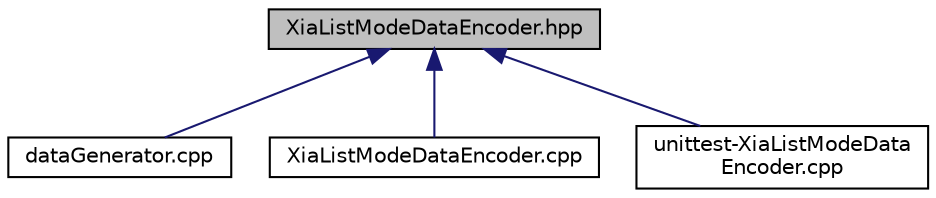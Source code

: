digraph "XiaListModeDataEncoder.hpp"
{
  edge [fontname="Helvetica",fontsize="10",labelfontname="Helvetica",labelfontsize="10"];
  node [fontname="Helvetica",fontsize="10",shape=record];
  Node1 [label="XiaListModeDataEncoder.hpp",height=0.2,width=0.4,color="black", fillcolor="grey75", style="filled", fontcolor="black"];
  Node1 -> Node2 [dir="back",color="midnightblue",fontsize="10",style="solid",fontname="Helvetica"];
  Node2 [label="dataGenerator.cpp",height=0.2,width=0.4,color="black", fillcolor="white", style="filled",URL="$d5/d9e/data_generator_8cpp.html",tooltip="A program that will generate data when provided with a firmware and frequency. "];
  Node1 -> Node3 [dir="back",color="midnightblue",fontsize="10",style="solid",fontname="Helvetica"];
  Node3 [label="XiaListModeDataEncoder.cpp",height=0.2,width=0.4,color="black", fillcolor="white", style="filled",URL="$d9/d05/_xia_list_mode_data_encoder_8cpp.html"];
  Node1 -> Node4 [dir="back",color="midnightblue",fontsize="10",style="solid",fontname="Helvetica"];
  Node4 [label="unittest-XiaListModeData\lEncoder.cpp",height=0.2,width=0.4,color="black", fillcolor="white", style="filled",URL="$d3/d66/unittest-_xia_list_mode_data_encoder_8cpp.html",tooltip="Unit tests for the XiaListModeDataDecoder class. "];
}
